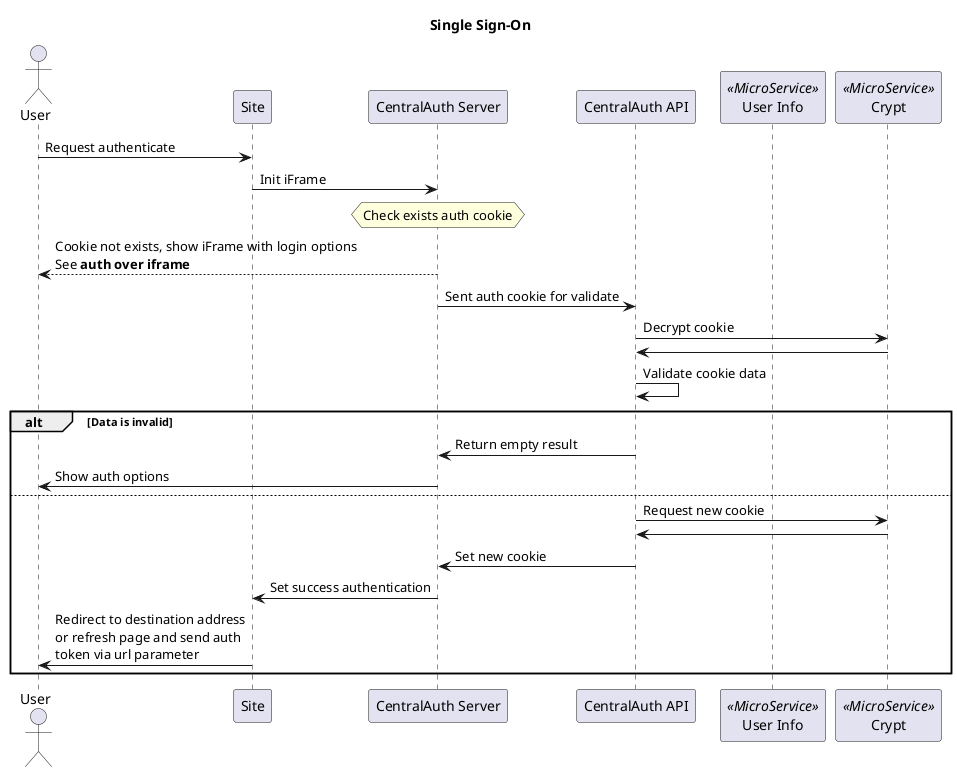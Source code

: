 @startuml

skinparam titleBorderRoundCorner 15
skinparam titleBorderThickness 1
title Single Sign-On

actor User
participant Site
participant "CentralAuth Server" as CAS
participant "CentralAuth API" as CAA
participant "User Info" as UI_MS <<MicroService>>
participant "Crypt" as Crypt_MS <<MicroService>>

User -> Site : Request authenticate
Site -> CAS : Init iFrame

hnote over CAS: Check exists auth cookie

CAS --> User : Cookie not exists, show iFrame with login options\nSee **auth over iframe**

CAS -> CAA : Sent auth cookie for validate
CAA -> Crypt_MS : Decrypt cookie
Crypt_MS -> CAA
CAA -> CAA : Validate cookie data

alt Data is invalid
    CAA -> CAS : Return empty result
    CAS -> User : Show auth options
else
    CAA -> Crypt_MS : Request new cookie
    Crypt_MS -> CAA
    CAA -> CAS : Set new cookie
    CAS -> Site : Set success authentication
    Site -> User : Redirect to destination address\nor refresh page and send auth\ntoken via url parameter
end

@enduml